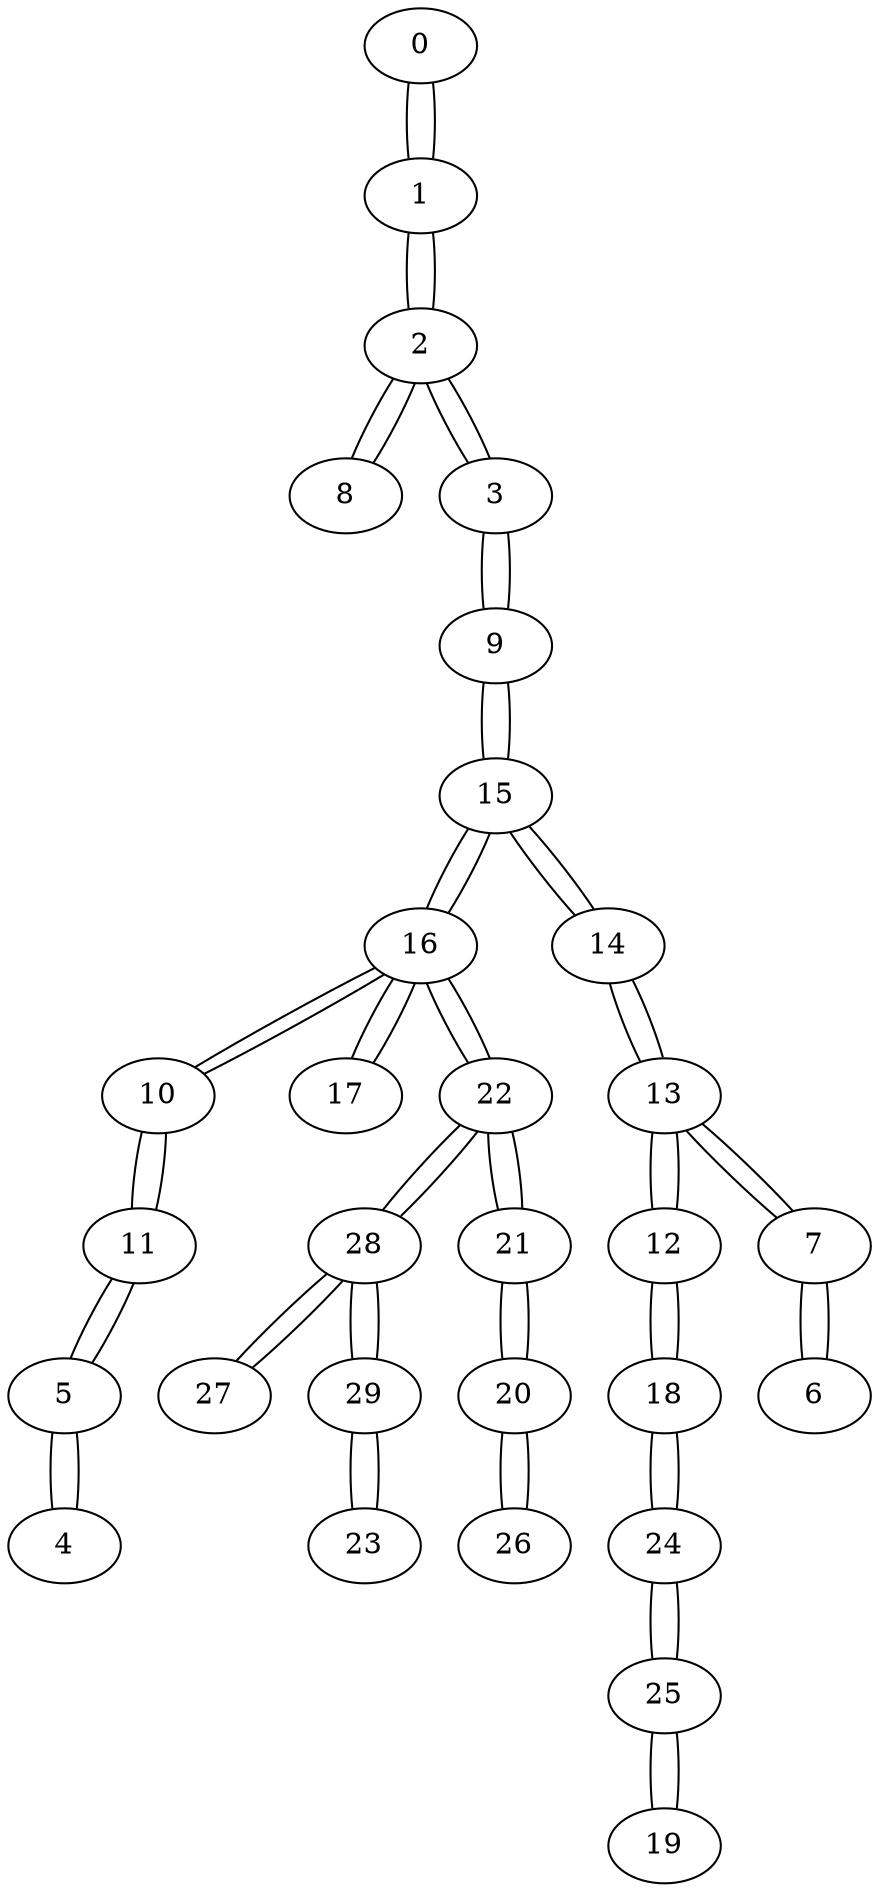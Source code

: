 graph {
0 -- 1 [ distancia=15 ]
1 -- 0 [ distancia=15 ]
1 -- 2 [ distancia=9 ]
2 -- 1 [ distancia=9 ]
2 -- 8 [ distancia=1 ]
2 -- 3 [ distancia=2 ]
8 -- 2 [ distancia=1 ]
3 -- 2 [ distancia=2 ]
3 -- 9 [ distancia=9 ]
9 -- 3 [ distancia=9 ]
9 -- 15 [ distancia=7 ]
15 -- 9 [ distancia=7 ]
15 -- 16 [ distancia=8 ]
15 -- 14 [ distancia=13 ]
16 -- 15 [ distancia=8 ]
16 -- 10 [ distancia=3 ]
16 -- 17 [ distancia=6 ]
16 -- 22 [ distancia=9 ]
10 -- 16 [ distancia=3 ]
10 -- 11 [ distancia=2 ]
11 -- 10 [ distancia=2 ]
11 -- 5 [ distancia=6 ]
17 -- 16 [ distancia=6 ]
5 -- 11 [ distancia=6 ]
5 -- 4 [ distancia=6 ]
4 -- 5 [ distancia=6 ]
22 -- 16 [ distancia=9 ]
22 -- 28 [ distancia=1 ]
22 -- 21 [ distancia=5 ]
28 -- 22 [ distancia=1 ]
28 -- 27 [ distancia=6 ]
28 -- 29 [ distancia=10 ]
21 -- 22 [ distancia=5 ]
21 -- 20 [ distancia=4 ]
20 -- 21 [ distancia=4 ]
20 -- 26 [ distancia=3 ]
26 -- 20 [ distancia=3 ]
27 -- 28 [ distancia=6 ]
29 -- 28 [ distancia=10 ]
29 -- 23 [ distancia=4 ]
23 -- 29 [ distancia=4 ]
14 -- 15 [ distancia=13 ]
14 -- 13 [ distancia=8 ]
13 -- 14 [ distancia=8 ]
13 -- 12 [ distancia=2 ]
13 -- 7 [ distancia=5 ]
12 -- 13 [ distancia=2 ]
12 -- 18 [ distancia=2 ]
18 -- 12 [ distancia=2 ]
18 -- 24 [ distancia=5 ]
7 -- 13 [ distancia=5 ]
7 -- 6 [ distancia=2 ]
6 -- 7 [ distancia=2 ]
24 -- 18 [ distancia=5 ]
24 -- 25 [ distancia=6 ]
25 -- 24 [ distancia=6 ]
25 -- 19 [ distancia=10 ]
19 -- 25 [ distancia=10 ]
}
